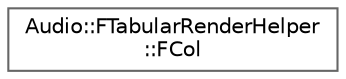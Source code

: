 digraph "Graphical Class Hierarchy"
{
 // INTERACTIVE_SVG=YES
 // LATEX_PDF_SIZE
  bgcolor="transparent";
  edge [fontname=Helvetica,fontsize=10,labelfontname=Helvetica,labelfontsize=10];
  node [fontname=Helvetica,fontsize=10,shape=box,height=0.2,width=0.4];
  rankdir="LR";
  Node0 [id="Node000000",label="Audio::FTabularRenderHelper\l::FCol",height=0.2,width=0.4,color="grey40", fillcolor="white", style="filled",URL="$d6/dcf/structAudio_1_1FTabularRenderHelper_1_1FCol.html",tooltip=" "];
}
